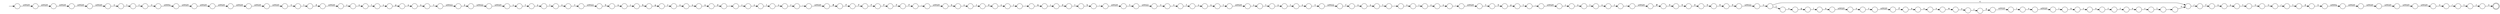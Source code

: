 digraph Automaton {
  rankdir = LR;
  0 [shape=circle,label=""];
  0 -> 139 [label="s"]
  1 [shape=circle,label=""];
  1 -> 50 [label="z"]
  2 [shape=circle,label=""];
  2 -> 108 [label="f"]
  3 [shape=circle,label=""];
  3 -> 21 [label="\u0022"]
  4 [shape=circle,label=""];
  4 -> 167 [label="l"]
  5 [shape=circle,label=""];
  5 -> 145 [label="F"]
  6 [shape=circle,label=""];
  6 -> 140 [label=">"]
  7 [shape=circle,label=""];
  7 -> 129 [label="<"]
  8 [shape=circle,label=""];
  8 -> 176 [label="t"]
  9 [shape=circle,label=""];
  9 -> 147 [label="t"]
  10 [shape=circle,label=""];
  10 -> 79 [label="o"]
  11 [shape=circle,label=""];
  11 -> 26 [label=":"]
  12 [shape=circle,label=""];
  12 -> 156 [label="d"]
  13 [shape=circle,label=""];
  13 -> 165 [label="o"]
  14 [shape=circle,label=""];
  14 -> 141 [label="<"]
  15 [shape=circle,label=""];
  15 -> 123 [label="t"]
  16 [shape=circle,label=""];
  16 -> 120 [label="i"]
  17 [shape=circle,label=""];
  17 -> 89 [label=">"]
  18 [shape=circle,label=""];
  18 -> 37 [label="F"]
  19 [shape=circle,label=""];
  19 -> 144 [label=">"]
  20 [shape=circle,label=""];
  20 -> 13 [label="r"]
  21 [shape=circle,label=""];
  21 -> 90 [label="\u0020"]
  22 [shape=circle,label=""];
  22 -> 138 [label="\u0020"]
  23 [shape=circle,label=""];
  23 -> 136 [label="o"]
  24 [shape=circle,label=""];
  24 -> 111 [label="r"]
  25 [shape=circle,label=""];
  25 -> 107 [label="f"]
  26 [shape=circle,label=""];
  26 -> 104 [label="\u0020"]
  27 [shape=circle,label=""];
  27 -> 172 [label="r"]
  28 [shape=circle,label=""];
  28 -> 137 [label="a"]
  29 [shape=circle,label=""];
  29 -> 122 [label="/"]
  30 [shape=circle,label=""];
  30 -> 126 [label="d"]
  31 [shape=circle,label=""];
  31 -> 35 [label="\u0020"]
  32 [shape=circle,label=""];
  32 -> 56 [label=":"]
  33 [shape=circle,label=""];
  33 -> 115 [label="r"]
  34 [shape=circle,label=""];
  34 -> 93 [label="d"]
  35 [shape=circle,label=""];
  35 -> 101 [label="\u0020"]
  36 [shape=circle,label=""];
  36 -> 92 [label="0"]
  37 [shape=circle,label=""];
  37 -> 135 [label="F"]
  38 [shape=circle,label=""];
  38 -> 12 [label="r"]
  39 [shape=circle,label=""];
  39 -> 179 [label="\u0020"]
  40 [shape=circle,label=""];
  40 -> 34 [label="i"]
  41 [shape=circle,label=""];
  41 -> 177 [label="\u0020"]
  42 [shape=circle,label=""];
  42 -> 10 [label="c"]
  43 [shape=circle,label=""];
  43 -> 158 [label="b"]
  44 [shape=circle,label=""];
  44 -> 162 [label="."]
  45 [shape=circle,label=""];
  45 -> 7 [label=">"]
  46 [shape=circle,label=""];
  46 -> 154 [label="\u0022"]
  47 [shape=circle,label=""];
  47 -> 132 [label="t"]
  48 [shape=circle,label=""];
  48 -> 91 [label="\u0020"]
  49 [shape=circle,label=""];
  49 -> 28 [label="p"]
  50 [shape=circle,label=""];
  50 -> 11 [label="e"]
  51 [shape=circle,label=""];
  51 -> 168 [label="c"]
  52 [shape=circle,label=""];
  52 -> 153 [label="k"]
  53 [shape=circle,label=""];
  53 -> 44 [label="t"]
  54 [shape=circle,label=""];
  54 -> 148 [label="\u0020"]
  55 [shape=circle,label=""];
  55 -> 43 [label="\u0020"]
  56 [shape=circle,label=""];
  56 -> 96 [label="\u0020"]
  57 [shape=circle,label=""];
  57 -> 106 [label="o"]
  58 [shape=circle,label=""];
  58 -> 62 [label="r"]
  59 [shape=circle,label=""];
  59 -> 105 [label="0"]
  60 [shape=circle,label=""];
  60 -> 82 [label="#"]
  61 [shape=circle,label=""];
  61 -> 171 [label="\u0022"]
  62 [shape=circle,label=""];
  62 -> 125 [label="\u0020"]
  63 [shape=circle,label=""];
  63 -> 5 [label="F"]
  64 [shape=circle,label=""];
  64 -> 30 [label="n"]
  65 [shape=circle,label=""];
  65 -> 60 [label="\u0020"]
  66 [shape=circle,label=""];
  initial [shape=plaintext,label=""];
  initial -> 66
  66 -> 69 [label="\u0020"]
  67 [shape=circle,label=""];
  67 -> 42 [label="\u0020"]
  68 [shape=circle,label=""];
  68 -> 175 [label="0"]
  69 [shape=circle,label=""];
  69 -> 100 [label="\u0020"]
  70 [shape=circle,label=""];
  70 -> 118 [label="\u0020"]
  71 [shape=circle,label=""];
  71 -> 59 [label="0"]
  72 [shape=circle,label=""];
  72 -> 102 [label="n"]
  73 [shape=circle,label=""];
  73 -> 25 [label="\u0022"]
  74 [shape=circle,label=""];
  74 -> 46 [label="="]
  75 [shape=circle,label=""];
  75 -> 4 [label="o"]
  76 [shape=circle,label=""];
  76 -> 183 [label="<"]
  77 [shape=circle,label=""];
  77 -> 67 [label=";"]
  78 [shape=circle,label=""];
  78 -> 95 [label="o"]
  79 [shape=circle,label=""];
  79 -> 23 [label="l"]
  80 [shape=circle,label=""];
  80 -> 152 [label="n"]
  81 [shape=circle,label=""];
  81 -> 75 [label="c"]
  82 [shape=circle,label=""];
  82 -> 36 [label="0"]
  83 [shape=circle,label=""];
  83 -> 128 [label="l"]
  84 [shape=circle,label=""];
  84 -> 97 [label="e"]
  85 [shape=circle,label=""];
  85 -> 58 [label="o"]
  86 [shape=circle,label=""];
  86 -> 0 [label="a"]
  87 [shape=circle,label=""];
  87 -> 52 [label="c"]
  88 [shape=circle,label=""];
  88 -> 170 [label="s"]
  89 [shape=circle,label=""];
  89 -> 124 [label="\u000a"]
  90 [shape=circle,label=""];
  90 -> 8 [label="s"]
  91 [shape=circle,label=""];
  91 -> 180 [label="\u0020"]
  92 [shape=circle,label=""];
  92 -> 71 [label="0"]
  93 [shape=circle,label=""];
  93 -> 166 [label="t"]
  94 [shape=circle,label=""];
  94 -> 41 [label=":"]
  95 [shape=circle,label=""];
  95 -> 146 [label="n"]
  96 [shape=circle,label=""];
  96 -> 142 [label="1"]
  97 [shape=circle,label=""];
  97 -> 73 [label="="]
  98 [shape=circle,label=""];
  98 -> 77 [label="t"]
  99 [shape=circle,label=""];
  99 -> 113 [label="l"]
  100 [shape=circle,label=""];
  100 -> 54 [label="\u0020"]
  101 [shape=circle,label=""];
  101 -> 76 [label="\u0020"]
  102 [shape=circle,label=""];
  102 -> 85 [label="\u0020"]
  103 [shape=circle,label=""];
  103 -> 1 [label="i"]
  104 [shape=circle,label=""];
  104 -> 68 [label="1"]
  105 [shape=circle,label=""];
  105 -> 130 [label="0"]
  106 [shape=circle,label=""];
  106 -> 112 [label="g"]
  107 [shape=circle,label=""];
  107 -> 80 [label="o"]
  108 [shape=circle,label=""];
  108 -> 155 [label="o"]
  109 [shape=circle,label=""];
  109 -> 38 [label="o"]
  110 [shape=circle,label=""];
  110 -> 61 [label="="]
  111 [shape=circle,label=""];
  111 -> 173 [label=">"]
  112 [shape=circle,label=""];
  112 -> 72 [label="i"]
  113 [shape=circle,label=""];
  113 -> 49 [label="s"]
  114 [shape=circle,label=""];
  114 -> 150 [label="o"]
  115 [shape=circle,label=""];
  115 -> 159 [label="d"]
  116 [shape=circle,label=""];
  116 -> 169 [label="-"]
  117 [shape=circle,label=""];
  117 -> 131 [label="n"]
  118 [shape=circle,label=""];
  118 -> 117 [label="i"]
  119 [shape=circle,label=""];
  119 -> 84 [label="l"]
  120 [shape=circle,label=""];
  120 -> 70 [label="s"]
  121 [shape=circle,label=""];
  121 -> 40 [label="w"]
  122 [shape=circle,label=""];
  122 -> 78 [label="f"]
  123 [shape=circle,label=""];
  123 -> 88 [label="\u0020"]
  124 [shape=circle,label=""];
  124 -> 160 [label="\u0020"]
  125 [shape=circle,label=""];
  125 -> 86 [label="P"]
  126 [shape=circle,label=""];
  126 -> 81 [label="-"]
  127 [shape=circle,label=""];
  127 -> 151 [label="r"]
  128 [shape=circle,label=""];
  128 -> 74 [label="e"]
  129 [shape=circle,label=""];
  129 -> 47 [label="/"]
  130 [shape=circle,label=""];
  130 -> 6 [label="\u0022"]
  131 [shape=circle,label=""];
  131 -> 114 [label="c"]
  132 [shape=circle,label=""];
  132 -> 17 [label="d"]
  133 [shape=circle,label=""];
  133 -> 65 [label=":"]
  134 [shape=circle,label=""];
  134 -> 109 [label="w"]
  135 [shape=circle,label=""];
  135 -> 55 [label=";"]
  136 [shape=circle,label=""];
  136 -> 133 [label="r"]
  137 [shape=circle,label=""];
  137 -> 110 [label="n"]
  138 [shape=circle,label=""];
  138 -> 157 [label="<"]
  139 [shape=circle,label=""];
  139 -> 134 [label="s"]
  140 [shape=circle,label=""];
  140 -> 57 [label="L"]
  140 -> 29 [label="<"]
  141 [shape=circle,label=""];
  141 -> 24 [label="t"]
  142 [shape=circle,label=""];
  142 -> 161 [label="\u0022"]
  143 [shape=circle,label=""];
  143 -> 53 [label="c"]
  144 [shape=doublecircle,label=""];
  145 [shape=circle,label=""];
  145 -> 18 [label="F"]
  146 [shape=circle,label=""];
  146 -> 45 [label="t"]
  147 [shape=circle,label=""];
  147 -> 19 [label="r"]
  148 [shape=circle,label=""];
  148 -> 14 [label="\u0020"]
  149 [shape=circle,label=""];
  149 -> 178 [label="d"]
  150 [shape=circle,label=""];
  150 -> 127 [label="r"]
  151 [shape=circle,label=""];
  151 -> 143 [label="e"]
  152 [shape=circle,label=""];
  152 -> 116 [label="t"]
  153 [shape=circle,label=""];
  153 -> 20 [label="g"]
  154 [shape=circle,label=""];
  154 -> 163 [label="b"]
  155 [shape=circle,label=""];
  155 -> 15 [label="n"]
  156 [shape=circle,label=""];
  156 -> 16 [label="\u0020"]
  157 [shape=circle,label=""];
  157 -> 149 [label="t"]
  158 [shape=circle,label=""];
  158 -> 33 [label="o"]
  159 [shape=circle,label=""];
  159 -> 27 [label="e"]
  160 [shape=circle,label=""];
  160 -> 31 [label="\u0020"]
  161 [shape=circle,label=""];
  161 -> 181 [label=">"]
  162 [shape=circle,label=""];
  162 -> 29 [label="<"]
  163 [shape=circle,label=""];
  163 -> 87 [label="a"]
  164 [shape=circle,label=""];
  164 -> 63 [label="F"]
  165 [shape=circle,label=""];
  165 -> 64 [label="u"]
  166 [shape=circle,label=""];
  166 -> 32 [label="h"]
  167 [shape=circle,label=""];
  167 -> 174 [label="o"]
  168 [shape=circle,label=""];
  168 -> 99 [label="o"]
  169 [shape=circle,label=""];
  169 -> 103 [label="s"]
  170 [shape=circle,label=""];
  170 -> 182 [label="t"]
  171 [shape=circle,label=""];
  171 -> 3 [label="2"]
  172 [shape=circle,label=""];
  172 -> 121 [label="-"]
  173 [shape=circle,label=""];
  173 -> 39 [label="\u000a"]
  174 [shape=circle,label=""];
  174 -> 94 [label="r"]
  175 [shape=circle,label=""];
  175 -> 98 [label="p"]
  176 [shape=circle,label=""];
  176 -> 83 [label="y"]
  177 [shape=circle,label=""];
  177 -> 164 [label="#"]
  178 [shape=circle,label=""];
  178 -> 51 [label="\u0020"]
  179 [shape=circle,label=""];
  179 -> 48 [label="\u0020"]
  180 [shape=circle,label=""];
  180 -> 22 [label="\u0020"]
  181 [shape=circle,label=""];
  181 -> 2 [label="<"]
  182 [shape=circle,label=""];
  182 -> 119 [label="y"]
  183 [shape=circle,label=""];
  183 -> 9 [label="/"]
}


